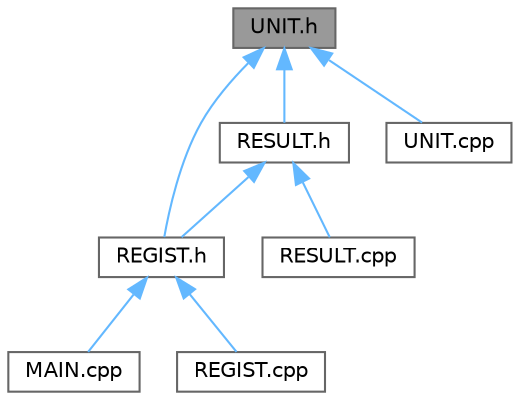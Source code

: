 digraph "UNIT.h"
{
 // LATEX_PDF_SIZE
  bgcolor="transparent";
  edge [fontname=Helvetica,fontsize=10,labelfontname=Helvetica,labelfontsize=10];
  node [fontname=Helvetica,fontsize=10,shape=box,height=0.2,width=0.4];
  Node1 [label="UNIT.h",height=0.2,width=0.4,color="gray40", fillcolor="grey60", style="filled", fontcolor="black",tooltip=" "];
  Node1 -> Node2 [dir="back",color="steelblue1",style="solid"];
  Node2 [label="REGIST.h",height=0.2,width=0.4,color="grey40", fillcolor="white", style="filled",URL="$_r_e_g_i_s_t_8h.html",tooltip=" "];
  Node2 -> Node3 [dir="back",color="steelblue1",style="solid"];
  Node3 [label="MAIN.cpp",height=0.2,width=0.4,color="grey40", fillcolor="white", style="filled",URL="$_m_a_i_n_8cpp.html",tooltip=" "];
  Node2 -> Node4 [dir="back",color="steelblue1",style="solid"];
  Node4 [label="REGIST.cpp",height=0.2,width=0.4,color="grey40", fillcolor="white", style="filled",URL="$_r_e_g_i_s_t_8cpp.html",tooltip=" "];
  Node1 -> Node5 [dir="back",color="steelblue1",style="solid"];
  Node5 [label="RESULT.h",height=0.2,width=0.4,color="grey40", fillcolor="white", style="filled",URL="$_r_e_s_u_l_t_8h.html",tooltip=" "];
  Node5 -> Node2 [dir="back",color="steelblue1",style="solid"];
  Node5 -> Node6 [dir="back",color="steelblue1",style="solid"];
  Node6 [label="RESULT.cpp",height=0.2,width=0.4,color="grey40", fillcolor="white", style="filled",URL="$_r_e_s_u_l_t_8cpp.html",tooltip=" "];
  Node1 -> Node7 [dir="back",color="steelblue1",style="solid"];
  Node7 [label="UNIT.cpp",height=0.2,width=0.4,color="grey40", fillcolor="white", style="filled",URL="$_u_n_i_t_8cpp.html",tooltip=" "];
}
